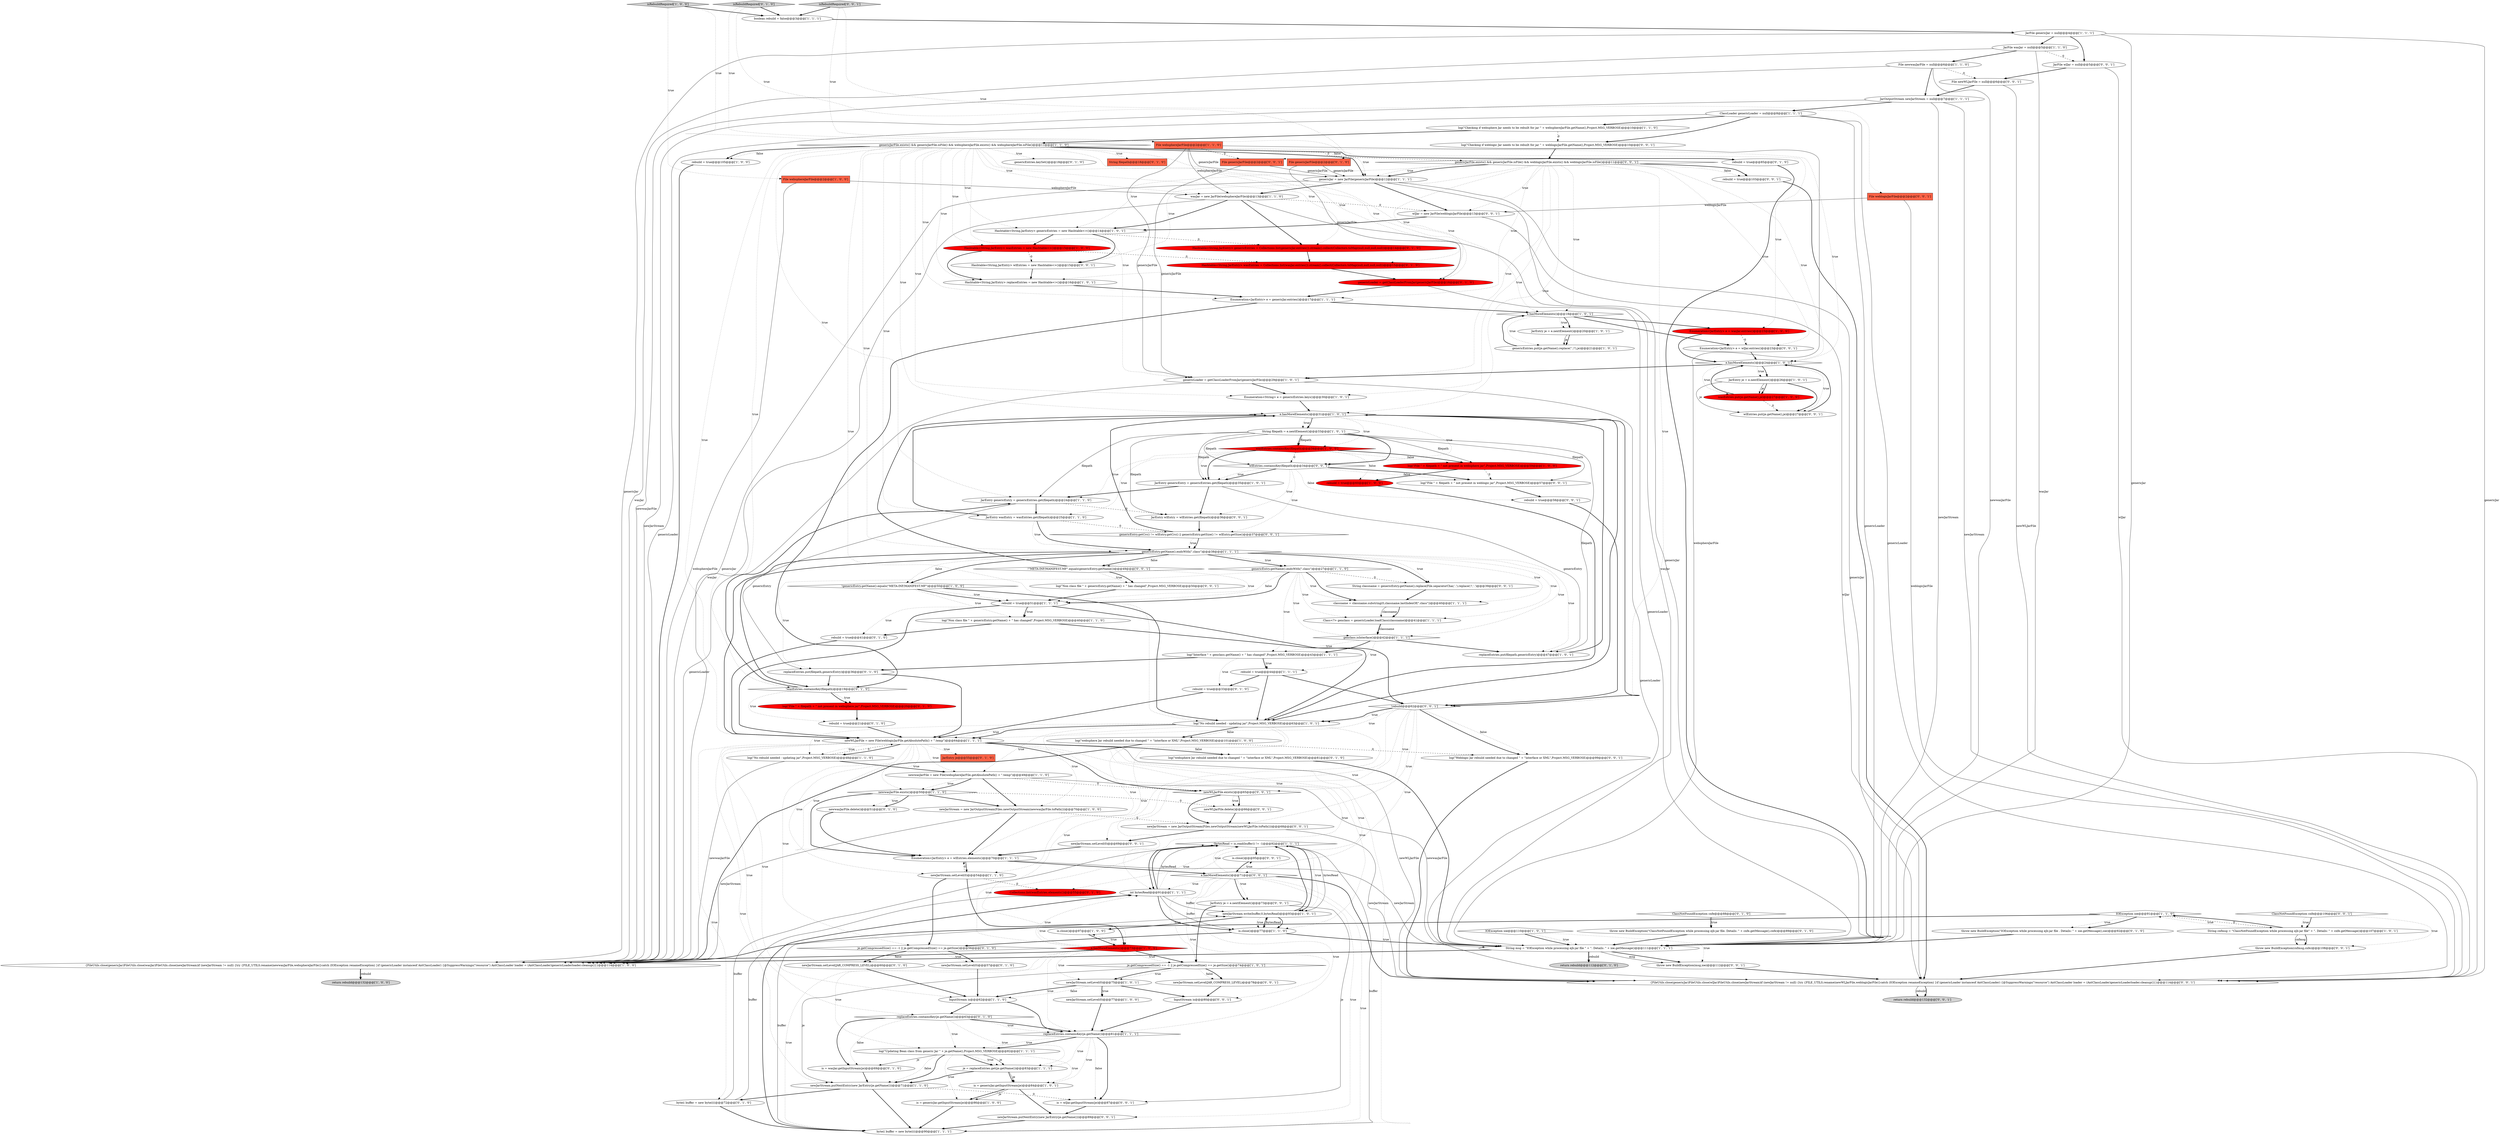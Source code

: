digraph {
27 [style = filled, label = "(bytesRead = is.read(buffer)) != -1@@@92@@@['1', '1', '1']", fillcolor = white, shape = diamond image = "AAA0AAABBB1BBB"];
142 [style = filled, label = "JarFile wlJar = null@@@5@@@['0', '0', '1']", fillcolor = white, shape = ellipse image = "AAA0AAABBB3BBB"];
48 [style = filled, label = "e.hasMoreElements()@@@18@@@['1', '0', '1']", fillcolor = white, shape = diamond image = "AAA0AAABBB1BBB"];
46 [style = filled, label = "log(\"Updating Bean class from generic Jar \" + je.getName(),Project.MSG_VERBOSE)@@@82@@@['1', '1', '1']", fillcolor = white, shape = ellipse image = "AAA0AAABBB1BBB"];
45 [style = filled, label = "!genericEntry.getName().equals(\"META-INF/MANIFEST.MF\")@@@50@@@['1', '0', '0']", fillcolor = white, shape = diamond image = "AAA0AAABBB1BBB"];
115 [style = filled, label = "rebuild = true@@@58@@@['0', '0', '1']", fillcolor = white, shape = ellipse image = "AAA0AAABBB3BBB"];
12 [style = filled, label = "log(\"websphere Jar rebuild needed due to changed \" + \"interface or XML\",Project.MSG_VERBOSE)@@@101@@@['1', '0', '0']", fillcolor = white, shape = ellipse image = "AAA0AAABBB1BBB"];
141 [style = filled, label = "rebuild = true@@@103@@@['0', '0', '1']", fillcolor = white, shape = ellipse image = "AAA0AAABBB3BBB"];
80 [style = filled, label = "rebuild = true@@@21@@@['0', '1', '0']", fillcolor = white, shape = ellipse image = "AAA0AAABBB2BBB"];
97 [style = filled, label = "replaceEntries.put(filepath,genericEntry)@@@36@@@['0', '1', '0']", fillcolor = white, shape = ellipse image = "AAA0AAABBB2BBB"];
6 [style = filled, label = "is = genericJar.getInputStream(je)@@@86@@@['1', '0', '0']", fillcolor = white, shape = ellipse image = "AAA0AAABBB1BBB"];
68 [style = filled, label = "File websphereJarFile@@@2@@@['1', '1', '0']", fillcolor = tomato, shape = box image = "AAA0AAABBB1BBB"];
24 [style = filled, label = "genericEntry.getName().endsWith(\".class\")@@@27@@@['1', '1', '0']", fillcolor = white, shape = diamond image = "AAA0AAABBB1BBB"];
113 [style = filled, label = "is = wlJar.getInputStream(je)@@@87@@@['0', '0', '1']", fillcolor = white, shape = ellipse image = "AAA0AAABBB3BBB"];
118 [style = filled, label = "throw new BuildException(msg,ioe)@@@112@@@['0', '0', '1']", fillcolor = white, shape = ellipse image = "AAA0AAABBB3BBB"];
13 [style = filled, label = "Enumeration<String> e = genericEntries.keys()@@@30@@@['1', '0', '1']", fillcolor = white, shape = ellipse image = "AAA0AAABBB1BBB"];
55 [style = filled, label = "String msg = \"IOException while processing ejb-jar file \" + \". Details: \" + ioe.getMessage()@@@111@@@['1', '1', '1']", fillcolor = white, shape = ellipse image = "AAA0AAABBB1BBB"];
59 [style = filled, label = "String cnfmsg = \"ClassNotFoundException while processing ejb-jar file\" + \". Details: \" + cnfe.getMessage()@@@107@@@['1', '0', '1']", fillcolor = white, shape = ellipse image = "AAA0AAABBB1BBB"];
76 [style = filled, label = "je = replaceEntries.get(je.getName())@@@83@@@['1', '1', '1']", fillcolor = white, shape = ellipse image = "AAA0AAABBB1BBB"];
104 [style = filled, label = "Collections.list(wasEntries.elements())@@@55@@@['0', '1', '0']", fillcolor = red, shape = ellipse image = "AAA1AAABBB2BBB"];
20 [style = filled, label = "replaceEntries.containsKey(je.getName())@@@81@@@['1', '1', '1']", fillcolor = white, shape = diamond image = "AAA0AAABBB1BBB"];
83 [style = filled, label = "Hashtable<String,JarEntry> wasEntries = Collections.list(wasJar.entries()).stream().collect(Collectors.toMap(null,null,null,null))@@@15@@@['0', '1', '0']", fillcolor = red, shape = ellipse image = "AAA1AAABBB2BBB"];
7 [style = filled, label = "JarFile wasJar = null@@@5@@@['1', '1', '0']", fillcolor = white, shape = ellipse image = "AAA0AAABBB1BBB"];
17 [style = filled, label = "log(\"Checking if websphere Jar needs to be rebuilt for jar \" + websphereJarFile.getName(),Project.MSG_VERBOSE)@@@10@@@['1', '1', '0']", fillcolor = white, shape = ellipse image = "AAA0AAABBB1BBB"];
34 [style = filled, label = "is = genericJar.getInputStream(je)@@@84@@@['1', '0', '1']", fillcolor = white, shape = ellipse image = "AAA0AAABBB1BBB"];
64 [style = filled, label = "newJarStream.putNextEntry(new JarEntry(je.getName()))@@@71@@@['1', '1', '0']", fillcolor = white, shape = ellipse image = "AAA0AAABBB1BBB"];
89 [style = filled, label = "byte(( buffer = new byte((((@@@72@@@['0', '1', '0']", fillcolor = white, shape = ellipse image = "AAA0AAABBB2BBB"];
47 [style = filled, label = "Hashtable<String,JarEntry> replaceEntries = new Hashtable<>()@@@16@@@['1', '0', '1']", fillcolor = white, shape = ellipse image = "AAA0AAABBB1BBB"];
79 [style = filled, label = "genericEntries.keySet()@@@18@@@['0', '1', '0']", fillcolor = white, shape = ellipse image = "AAA0AAABBB2BBB"];
102 [style = filled, label = "je.getCompressedSize() == -1 || je.getCompressedSize() == je.getSize()@@@56@@@['0', '1', '0']", fillcolor = white, shape = diamond image = "AAA0AAABBB2BBB"];
38 [style = filled, label = "log(\"Interface \" + genclass.getName() + \" has changed\",Project.MSG_VERBOSE)@@@43@@@['1', '1', '1']", fillcolor = white, shape = ellipse image = "AAA0AAABBB1BBB"];
66 [style = filled, label = "rebuild = true@@@60@@@['1', '0', '0']", fillcolor = red, shape = ellipse image = "AAA1AAABBB1BBB"];
82 [style = filled, label = "log(\"File \" + filepath + \" not present in websphere jar\",Project.MSG_VERBOSE)@@@20@@@['0', '1', '0']", fillcolor = red, shape = ellipse image = "AAA1AAABBB2BBB"];
40 [style = filled, label = "genclass.isInterface()@@@42@@@['1', '1', '1']", fillcolor = white, shape = diamond image = "AAA0AAABBB1BBB"];
32 [style = filled, label = "Hashtable<String,JarEntry> wasEntries = new Hashtable<>()@@@15@@@['1', '0', '0']", fillcolor = red, shape = ellipse image = "AAA1AAABBB1BBB"];
100 [style = filled, label = "genericLoader = getClassLoaderFromJar(genericJarFile)@@@16@@@['0', '1', '0']", fillcolor = red, shape = ellipse image = "AAA1AAABBB2BBB"];
117 [style = filled, label = "e.hasMoreElements()@@@71@@@['0', '0', '1']", fillcolor = white, shape = diamond image = "AAA0AAABBB3BBB"];
127 [style = filled, label = "throw new BuildException(cnfmsg,cnfe)@@@108@@@['0', '0', '1']", fillcolor = white, shape = ellipse image = "AAA0AAABBB3BBB"];
99 [style = filled, label = "String filepath@@@18@@@['0', '1', '0']", fillcolor = tomato, shape = box image = "AAA0AAABBB2BBB"];
128 [style = filled, label = "ClassNotFoundException cnfe@@@106@@@['0', '0', '1']", fillcolor = white, shape = diamond image = "AAA0AAABBB3BBB"];
2 [style = filled, label = "ClassLoader genericLoader = null@@@8@@@['1', '1', '1']", fillcolor = white, shape = ellipse image = "AAA0AAABBB1BBB"];
126 [style = filled, label = "wlEntries.containsKey(filepath)@@@34@@@['0', '0', '1']", fillcolor = white, shape = diamond image = "AAA0AAABBB3BBB"];
139 [style = filled, label = "String classname = genericEntry.getName().replace(File.separatorChar,'.').replace('/','.')@@@39@@@['0', '0', '1']", fillcolor = white, shape = ellipse image = "AAA0AAABBB3BBB"];
85 [style = filled, label = "throw new BuildException(\"IOException while processing ejb-jar file . Details: \" + ioe.getMessage(),ioe)@@@92@@@['0', '1', '0']", fillcolor = white, shape = ellipse image = "AAA0AAABBB2BBB"];
106 [style = filled, label = "InputStream is@@@80@@@['0', '0', '1']", fillcolor = white, shape = ellipse image = "AAA0AAABBB3BBB"];
96 [style = filled, label = "rebuild = true@@@41@@@['0', '1', '0']", fillcolor = white, shape = ellipse image = "AAA0AAABBB2BBB"];
98 [style = filled, label = "isRebuildRequired['0', '1', '0']", fillcolor = lightgray, shape = diamond image = "AAA0AAABBB2BBB"];
9 [style = filled, label = "Enumeration<JarEntry> e = genericJar.entries()@@@17@@@['1', '1', '1']", fillcolor = white, shape = ellipse image = "AAA0AAABBB1BBB"];
136 [style = filled, label = "log(\"File \" + filepath + \" not present in weblogic jar\",Project.MSG_VERBOSE)@@@57@@@['0', '0', '1']", fillcolor = white, shape = ellipse image = "AAA0AAABBB3BBB"];
50 [style = filled, label = "return rebuild@@@132@@@['1', '0', '0']", fillcolor = lightgray, shape = ellipse image = "AAA0AAABBB1BBB"];
21 [style = filled, label = "rebuild = true@@@44@@@['1', '1', '1']", fillcolor = white, shape = ellipse image = "AAA0AAABBB1BBB"];
143 [style = filled, label = "!rebuild@@@62@@@['0', '0', '1']", fillcolor = white, shape = diamond image = "AAA0AAABBB3BBB"];
91 [style = filled, label = "newJarStream.setLevel(JAR_COMPRESS_LEVEL)@@@60@@@['0', '1', '0']", fillcolor = white, shape = ellipse image = "AAA0AAABBB2BBB"];
35 [style = filled, label = "JarEntry genericEntry = genericEntries.get(filepath)@@@24@@@['1', '1', '0']", fillcolor = white, shape = ellipse image = "AAA0AAABBB1BBB"];
65 [style = filled, label = "boolean rebuild = false@@@3@@@['1', '1', '1']", fillcolor = white, shape = ellipse image = "AAA0AAABBB1BBB"];
101 [style = filled, label = "replaceEntries.containsKey(je.getName())@@@63@@@['0', '1', '0']", fillcolor = white, shape = diamond image = "AAA0AAABBB2BBB"];
5 [style = filled, label = "JarEntry genericEntry = genericEntries.get(filepath)@@@35@@@['1', '0', '1']", fillcolor = white, shape = ellipse image = "AAA0AAABBB1BBB"];
8 [style = filled, label = "is.close()@@@77@@@['1', '1', '0']", fillcolor = white, shape = ellipse image = "AAA0AAABBB1BBB"];
105 [style = filled, label = "newwasJarFile.delete()@@@51@@@['0', '1', '0']", fillcolor = white, shape = ellipse image = "AAA0AAABBB2BBB"];
54 [style = filled, label = "JarFile genericJar = null@@@4@@@['1', '1', '1']", fillcolor = white, shape = ellipse image = "AAA0AAABBB1BBB"];
94 [style = filled, label = "log(\"websphere Jar rebuild needed due to changed \" + \"interface or XML\",Project.MSG_VERBOSE)@@@81@@@['0', '1', '0']", fillcolor = white, shape = ellipse image = "AAA0AAABBB2BBB"];
63 [style = filled, label = "newwasJarFile.exists()@@@50@@@['1', '1', '0']", fillcolor = white, shape = diamond image = "AAA0AAABBB1BBB"];
107 [style = filled, label = "newJarStream.putNextEntry(new JarEntry(je.getName()))@@@89@@@['0', '0', '1']", fillcolor = white, shape = ellipse image = "AAA0AAABBB3BBB"];
132 [style = filled, label = "File genericJarFile@@@2@@@['0', '0', '1']", fillcolor = tomato, shape = box image = "AAA0AAABBB3BBB"];
130 [style = filled, label = "Hashtable<String,JarEntry> wlEntries = new Hashtable<>()@@@15@@@['0', '0', '1']", fillcolor = white, shape = ellipse image = "AAA0AAABBB3BBB"];
70 [style = filled, label = "e.hasMoreElements()@@@73@@@['1', '0', '0']", fillcolor = red, shape = diamond image = "AAA1AAABBB1BBB"];
90 [style = filled, label = "File genericJarFile@@@2@@@['0', '1', '0']", fillcolor = tomato, shape = box image = "AAA0AAABBB2BBB"];
120 [style = filled, label = "newJarStream = new JarOutputStream(Files.newOutputStream(newWLJarFile.toPath()))@@@68@@@['0', '0', '1']", fillcolor = white, shape = ellipse image = "AAA0AAABBB3BBB"];
23 [style = filled, label = "genericEntries.put(je.getName().replace('\','/'),je)@@@21@@@['1', '0', '1']", fillcolor = white, shape = ellipse image = "AAA0AAABBB1BBB"];
29 [style = filled, label = "e.hasMoreElements()@@@24@@@['1', '0', '1']", fillcolor = white, shape = diamond image = "AAA0AAABBB1BBB"];
3 [style = filled, label = "Enumeration<JarEntry> e = wasJar.entries()@@@23@@@['1', '0', '0']", fillcolor = red, shape = ellipse image = "AAA1AAABBB1BBB"];
28 [style = filled, label = "JarEntry je = e.nextElement()@@@20@@@['1', '0', '1']", fillcolor = white, shape = ellipse image = "AAA0AAABBB1BBB"];
1 [style = filled, label = "classname = classname.substring(0,classname.lastIndexOf(\".class\"))@@@40@@@['1', '1', '1']", fillcolor = white, shape = ellipse image = "AAA0AAABBB1BBB"];
92 [style = filled, label = "newJarStream.setLevel(0)@@@57@@@['0', '1', '0']", fillcolor = white, shape = ellipse image = "AAA0AAABBB2BBB"];
109 [style = filled, label = "File newWLJarFile = null@@@6@@@['0', '0', '1']", fillcolor = white, shape = ellipse image = "AAA0AAABBB3BBB"];
4 [style = filled, label = "isRebuildRequired['1', '0', '0']", fillcolor = lightgray, shape = diamond image = "AAA0AAABBB1BBB"];
36 [style = filled, label = "log(\"No rebuild needed - updating jar\",Project.MSG_VERBOSE)@@@48@@@['1', '1', '0']", fillcolor = white, shape = ellipse image = "AAA0AAABBB1BBB"];
51 [style = filled, label = "Hashtable<String,JarEntry> genericEntries = new Hashtable<>()@@@14@@@['1', '0', '1']", fillcolor = white, shape = ellipse image = "AAA0AAABBB1BBB"];
15 [style = filled, label = "log(\"Non class file \" + genericEntry.getName() + \" has changed\",Project.MSG_VERBOSE)@@@40@@@['1', '1', '0']", fillcolor = white, shape = ellipse image = "AAA0AAABBB1BBB"];
49 [style = filled, label = "genericEntry.getName().endsWith(\".class\")@@@38@@@['1', '1', '1']", fillcolor = white, shape = diamond image = "AAA0AAABBB1BBB"];
103 [style = filled, label = "!wasEntries.containsKey(filepath)@@@19@@@['0', '1', '0']", fillcolor = white, shape = diamond image = "AAA0AAABBB2BBB"];
67 [style = filled, label = "je.getCompressedSize() == -1 || je.getCompressedSize() == je.getSize()@@@74@@@['1', '0', '1']", fillcolor = white, shape = diamond image = "AAA0AAABBB1BBB"];
73 [style = filled, label = "Class<?> genclass = genericLoader.loadClass(classname)@@@41@@@['1', '1', '1']", fillcolor = white, shape = ellipse image = "AAA0AAABBB1BBB"];
84 [style = filled, label = "rebuild = true@@@85@@@['0', '1', '0']", fillcolor = white, shape = ellipse image = "AAA0AAABBB2BBB"];
110 [style = filled, label = "newJarStream.setLevel(JAR_COMPRESS_LEVEL)@@@78@@@['0', '0', '1']", fillcolor = white, shape = ellipse image = "AAA0AAABBB3BBB"];
114 [style = filled, label = "Enumeration<JarEntry> e = wlJar.entries()@@@23@@@['0', '0', '1']", fillcolor = white, shape = ellipse image = "AAA0AAABBB3BBB"];
123 [style = filled, label = "wlJar = new JarFile(weblogicJarFile)@@@13@@@['0', '0', '1']", fillcolor = white, shape = ellipse image = "AAA0AAABBB3BBB"];
140 [style = filled, label = "JarEntry je = e.nextElement()@@@73@@@['0', '0', '1']", fillcolor = white, shape = ellipse image = "AAA0AAABBB3BBB"];
124 [style = filled, label = "newJarStream.setLevel(0)@@@69@@@['0', '0', '1']", fillcolor = white, shape = ellipse image = "AAA0AAABBB3BBB"];
18 [style = filled, label = "String filepath = e.nextElement()@@@33@@@['1', '0', '1']", fillcolor = white, shape = ellipse image = "AAA0AAABBB1BBB"];
26 [style = filled, label = "newJarStream.setLevel(0)@@@54@@@['1', '1', '0']", fillcolor = white, shape = ellipse image = "AAA0AAABBB1BBB"];
30 [style = filled, label = "File websphereJarFile@@@2@@@['1', '0', '0']", fillcolor = tomato, shape = box image = "AAA0AAABBB1BBB"];
16 [style = filled, label = "byte(( buffer = new byte((((@@@90@@@['1', '1', '1']", fillcolor = white, shape = ellipse image = "AAA0AAABBB1BBB"];
75 [style = filled, label = "newJarStream.setLevel(0)@@@75@@@['1', '0', '1']", fillcolor = white, shape = ellipse image = "AAA0AAABBB1BBB"];
22 [style = filled, label = "{FileUtils.close(genericJar)FileUtils.close(wasJar)FileUtils.close(newJarStream)if (newJarStream != null) {try {FILE_UTILS.rename(newwasJarFile,websphereJarFile)}catch (IOException renameException) }if (genericLoader instanceof AntClassLoader) {@SuppressWarnings(\"resource\") AntClassLoader loader = (AntClassLoader)genericLoaderloader.cleanup()}}@@@114@@@['1', '0', '0']", fillcolor = white, shape = ellipse image = "AAA0AAABBB1BBB"];
95 [style = filled, label = "throw new BuildException(\"ClassNotFoundException while processing ejb-jar file. Details: \" + cnfe.getMessage(),cnfe)@@@89@@@['0', '1', '0']", fillcolor = white, shape = ellipse image = "AAA0AAABBB2BBB"];
52 [style = filled, label = "int bytesRead@@@91@@@['1', '1', '1']", fillcolor = white, shape = ellipse image = "AAA0AAABBB1BBB"];
56 [style = filled, label = "InputStream is@@@62@@@['1', '1', '0']", fillcolor = white, shape = ellipse image = "AAA0AAABBB1BBB"];
133 [style = filled, label = "isRebuildRequired['0', '0', '1']", fillcolor = lightgray, shape = diamond image = "AAA0AAABBB3BBB"];
131 [style = filled, label = "genericEntry.getCrc() != wlEntry.getCrc() || genericEntry.getSize() != wlEntry.getSize()@@@37@@@['0', '0', '1']", fillcolor = white, shape = diamond image = "AAA0AAABBB3BBB"];
86 [style = filled, label = "ClassNotFoundException cnfe@@@88@@@['0', '1', '0']", fillcolor = white, shape = diamond image = "AAA0AAABBB2BBB"];
87 [style = filled, label = "JarEntry je@@@55@@@['0', '1', '0']", fillcolor = tomato, shape = box image = "AAA0AAABBB2BBB"];
88 [style = filled, label = "return rebuild@@@112@@@['0', '1', '0']", fillcolor = lightgray, shape = ellipse image = "AAA0AAABBB2BBB"];
116 [style = filled, label = "File weblogicJarFile@@@2@@@['0', '0', '1']", fillcolor = tomato, shape = box image = "AAA0AAABBB3BBB"];
39 [style = filled, label = "newwasJarFile = new File(websphereJarFile.getAbsolutePath() + \".temp\")@@@49@@@['1', '1', '0']", fillcolor = white, shape = ellipse image = "AAA0AAABBB1BBB"];
19 [style = filled, label = "newJarStream = new JarOutputStream(Files.newOutputStream(newwasJarFile.toPath()))@@@70@@@['1', '0', '0']", fillcolor = white, shape = ellipse image = "AAA0AAABBB1BBB"];
77 [style = filled, label = "newJarStream.setLevel(0)@@@77@@@['1', '0', '0']", fillcolor = white, shape = ellipse image = "AAA0AAABBB1BBB"];
58 [style = filled, label = "genericJarFile.exists() && genericJarFile.isFile() && websphereJarFile.exists() && websphereJarFile.isFile()@@@11@@@['1', '1', '0']", fillcolor = white, shape = diamond image = "AAA0AAABBB1BBB"];
137 [style = filled, label = "is.close()@@@95@@@['0', '0', '1']", fillcolor = white, shape = ellipse image = "AAA0AAABBB3BBB"];
10 [style = filled, label = "genericLoader = getClassLoaderFromJar(genericJarFile)@@@29@@@['1', '0', '1']", fillcolor = white, shape = ellipse image = "AAA0AAABBB1BBB"];
14 [style = filled, label = "wasEntries.containsKey(filepath)@@@34@@@['1', '0', '0']", fillcolor = red, shape = diamond image = "AAA1AAABBB1BBB"];
72 [style = filled, label = "wasJar = new JarFile(websphereJarFile)@@@13@@@['1', '1', '0']", fillcolor = white, shape = ellipse image = "AAA0AAABBB1BBB"];
62 [style = filled, label = "JarEntry wasEntry = wasEntries.get(filepath)@@@25@@@['1', '1', '0']", fillcolor = white, shape = ellipse image = "AAA0AAABBB1BBB"];
42 [style = filled, label = "rebuild = true@@@51@@@['1', '1', '1']", fillcolor = white, shape = ellipse image = "AAA0AAABBB1BBB"];
135 [style = filled, label = "newWLJarFile.exists()@@@65@@@['0', '0', '1']", fillcolor = white, shape = diamond image = "AAA0AAABBB3BBB"];
125 [style = filled, label = "log(\"Checking if weblogic Jar needs to be rebuilt for jar \" + weblogicJarFile.getName(),Project.MSG_VERBOSE)@@@10@@@['0', '0', '1']", fillcolor = white, shape = ellipse image = "AAA0AAABBB3BBB"];
31 [style = filled, label = "newWLJarFile = new File(weblogicJarFile.getAbsolutePath() + \".temp\")@@@64@@@['1', '1', '1']", fillcolor = white, shape = ellipse image = "AAA0AAABBB1BBB"];
71 [style = filled, label = "IOException ioe@@@110@@@['1', '0', '1']", fillcolor = white, shape = diamond image = "AAA0AAABBB1BBB"];
108 [style = filled, label = "log(\"Weblogic Jar rebuild needed due to changed \" + \"interface or XML\",Project.MSG_VERBOSE)@@@99@@@['0', '0', '1']", fillcolor = white, shape = ellipse image = "AAA0AAABBB3BBB"];
53 [style = filled, label = "rebuild = true@@@105@@@['1', '0', '0']", fillcolor = white, shape = ellipse image = "AAA0AAABBB1BBB"];
57 [style = filled, label = "newJarStream.write(buffer,0,bytesRead)@@@93@@@['1', '0', '1']", fillcolor = white, shape = ellipse image = "AAA0AAABBB1BBB"];
93 [style = filled, label = "rebuild = true@@@33@@@['0', '1', '0']", fillcolor = white, shape = ellipse image = "AAA0AAABBB2BBB"];
69 [style = filled, label = "log(\"No rebuild needed - updating jar\",Project.MSG_VERBOSE)@@@63@@@['1', '0', '1']", fillcolor = white, shape = ellipse image = "AAA0AAABBB1BBB"];
37 [style = filled, label = "File newwasJarFile = null@@@6@@@['1', '1', '0']", fillcolor = white, shape = ellipse image = "AAA0AAABBB1BBB"];
11 [style = filled, label = "Enumeration<JarEntry> e = wlEntries.elements()@@@70@@@['1', '1', '1']", fillcolor = white, shape = ellipse image = "AAA0AAABBB1BBB"];
41 [style = filled, label = "JarEntry je = e.nextElement()@@@26@@@['1', '0', '1']", fillcolor = white, shape = ellipse image = "AAA0AAABBB1BBB"];
111 [style = filled, label = "log(\"Non class file \" + genericEntry.getName() + \" has changed\",Project.MSG_VERBOSE)@@@50@@@['0', '0', '1']", fillcolor = white, shape = ellipse image = "AAA0AAABBB3BBB"];
129 [style = filled, label = "genericJarFile.exists() && genericJarFile.isFile() && weblogicJarFile.exists() && weblogicJarFile.isFile()@@@11@@@['0', '0', '1']", fillcolor = white, shape = diamond image = "AAA0AAABBB3BBB"];
112 [style = filled, label = "return rebuild@@@132@@@['0', '0', '1']", fillcolor = lightgray, shape = ellipse image = "AAA0AAABBB3BBB"];
74 [style = filled, label = "log(\"File \" + filepath + \" not present in websphere jar\",Project.MSG_VERBOSE)@@@59@@@['1', '0', '0']", fillcolor = red, shape = ellipse image = "AAA1AAABBB1BBB"];
122 [style = filled, label = "newWLJarFile.delete()@@@66@@@['0', '0', '1']", fillcolor = white, shape = ellipse image = "AAA0AAABBB3BBB"];
43 [style = filled, label = "is.close()@@@97@@@['1', '0', '0']", fillcolor = white, shape = ellipse image = "AAA0AAABBB1BBB"];
44 [style = filled, label = "genericJar = new JarFile(genericJarFile)@@@12@@@['1', '1', '1']", fillcolor = white, shape = ellipse image = "AAA0AAABBB1BBB"];
138 [style = filled, label = "JarEntry wlEntry = wlEntries.get(filepath)@@@36@@@['0', '0', '1']", fillcolor = white, shape = ellipse image = "AAA0AAABBB3BBB"];
119 [style = filled, label = "{FileUtils.close(genericJar)FileUtils.close(wlJar)FileUtils.close(newJarStream)if (newJarStream != null) {try {FILE_UTILS.rename(newWLJarFile,weblogicJarFile)}catch (IOException renameException) }if (genericLoader instanceof AntClassLoader) {@SuppressWarnings(\"resource\") AntClassLoader loader = (AntClassLoader)genericLoaderloader.cleanup()}}@@@114@@@['0', '0', '1']", fillcolor = white, shape = ellipse image = "AAA0AAABBB3BBB"];
78 [style = filled, label = "Hashtable<String,JarEntry> genericEntries = Collections.list(genericJar.entries()).stream().collect(Collectors.toMap(null,null,null,null))@@@14@@@['0', '1', '0']", fillcolor = red, shape = ellipse image = "AAA1AAABBB2BBB"];
134 [style = filled, label = "!\"META-INF/MANIFEST.MF\".equals(genericEntry.getName())@@@49@@@['0', '0', '1']", fillcolor = white, shape = diamond image = "AAA0AAABBB3BBB"];
121 [style = filled, label = "wlEntries.put(je.getName(),je)@@@27@@@['0', '0', '1']", fillcolor = white, shape = ellipse image = "AAA0AAABBB3BBB"];
25 [style = filled, label = "replaceEntries.put(filepath,genericEntry)@@@47@@@['1', '0', '1']", fillcolor = white, shape = ellipse image = "AAA0AAABBB1BBB"];
33 [style = filled, label = "JarOutputStream newJarStream = null@@@7@@@['1', '1', '1']", fillcolor = white, shape = ellipse image = "AAA0AAABBB1BBB"];
60 [style = filled, label = "IOException ioe@@@91@@@['1', '1', '0']", fillcolor = white, shape = diamond image = "AAA0AAABBB1BBB"];
61 [style = filled, label = "wasEntries.put(je.getName(),je)@@@27@@@['1', '0', '0']", fillcolor = red, shape = ellipse image = "AAA1AAABBB1BBB"];
0 [style = filled, label = "e.hasMoreElements()@@@31@@@['1', '0', '1']", fillcolor = white, shape = diamond image = "AAA0AAABBB1BBB"];
81 [style = filled, label = "is = wasJar.getInputStream(je)@@@69@@@['0', '1', '0']", fillcolor = white, shape = ellipse image = "AAA0AAABBB2BBB"];
47->9 [style = bold, label=""];
75->56 [style = bold, label=""];
49->134 [style = bold, label=""];
39->19 [style = bold, label=""];
70->67 [style = bold, label=""];
31->56 [style = dotted, label="true"];
54->22 [style = solid, label="genericJar"];
45->15 [style = dotted, label="true"];
24->97 [style = dotted, label="true"];
60->59 [style = dashed, label="0"];
76->64 [style = bold, label=""];
38->93 [style = dotted, label="true"];
105->11 [style = bold, label=""];
28->23 [style = solid, label="je"];
129->10 [style = dotted, label="true"];
24->73 [style = dotted, label="true"];
21->143 [style = bold, label=""];
51->32 [style = bold, label=""];
125->129 [style = bold, label=""];
58->99 [style = dotted, label="true"];
55->118 [style = bold, label=""];
62->49 [style = bold, label=""];
117->119 [style = bold, label=""];
58->51 [style = dotted, label="true"];
1->73 [style = solid, label="classname"];
113->107 [style = bold, label=""];
69->36 [style = dotted, label="true"];
69->12 [style = bold, label=""];
43->70 [style = bold, label=""];
20->113 [style = dotted, label="false"];
37->109 [style = dashed, label="0"];
60->85 [style = dotted, label="true"];
127->119 [style = bold, label=""];
143->69 [style = bold, label=""];
143->31 [style = dotted, label="true"];
126->115 [style = dotted, label="false"];
42->96 [style = dotted, label="true"];
7->37 [style = bold, label=""];
129->141 [style = bold, label=""];
58->47 [style = dotted, label="true"];
63->122 [style = dashed, label="0"];
129->47 [style = dotted, label="true"];
62->0 [style = bold, label=""];
58->48 [style = dotted, label="true"];
26->70 [style = bold, label=""];
23->48 [style = bold, label=""];
66->69 [style = bold, label=""];
58->129 [style = dashed, label="0"];
91->56 [style = bold, label=""];
95->55 [style = bold, label=""];
4->68 [style = dotted, label="true"];
49->31 [style = bold, label=""];
14->74 [style = dotted, label="false"];
32->130 [style = dashed, label="0"];
101->20 [style = bold, label=""];
56->101 [style = bold, label=""];
122->120 [style = bold, label=""];
106->20 [style = bold, label=""];
27->137 [style = bold, label=""];
58->53 [style = dotted, label="false"];
36->22 [style = solid, label="newwasJarFile"];
75->106 [style = bold, label=""];
44->72 [style = bold, label=""];
1->73 [style = bold, label=""];
54->119 [style = solid, label="genericJar"];
41->121 [style = solid, label="je"];
39->135 [style = dashed, label="0"];
80->31 [style = bold, label=""];
90->44 [style = solid, label="genericJarFile"];
83->100 [style = bold, label=""];
31->119 [style = solid, label="newWLJarFile"];
49->73 [style = dotted, label="true"];
143->108 [style = bold, label=""];
42->15 [style = dotted, label="true"];
0->69 [style = bold, label=""];
96->31 [style = bold, label=""];
24->1 [style = bold, label=""];
141->119 [style = bold, label=""];
11->117 [style = bold, label=""];
5->35 [style = bold, label=""];
33->2 [style = bold, label=""];
129->143 [style = dotted, label="true"];
77->20 [style = bold, label=""];
142->109 [style = bold, label=""];
32->83 [style = dashed, label="0"];
138->131 [style = bold, label=""];
62->49 [style = dotted, label="true"];
20->46 [style = bold, label=""];
18->35 [style = solid, label="filepath"];
51->78 [style = dashed, label="0"];
39->63 [style = dotted, label="true"];
2->125 [style = bold, label=""];
75->77 [style = dotted, label="true"];
33->55 [style = solid, label="newJarStream"];
70->57 [style = dotted, label="true"];
100->9 [style = bold, label=""];
5->25 [style = solid, label="genericEntry"];
6->16 [style = bold, label=""];
135->122 [style = bold, label=""];
72->51 [style = bold, label=""];
103->82 [style = dotted, label="true"];
56->20 [style = bold, label=""];
68->72 [style = solid, label="websphereJarFile"];
14->35 [style = dotted, label="true"];
55->118 [style = solid, label="msg"];
35->138 [style = dashed, label="0"];
26->102 [style = bold, label=""];
132->10 [style = solid, label="genericJarFile"];
48->3 [style = bold, label=""];
16->52 [style = bold, label=""];
134->111 [style = dotted, label="true"];
107->16 [style = bold, label=""];
140->67 [style = bold, label=""];
36->31 [style = dashed, label="0"];
57->8 [style = solid, label="bytesRead"];
57->8 [style = bold, label=""];
70->75 [style = dotted, label="true"];
103->35 [style = bold, label=""];
58->32 [style = dotted, label="true"];
35->97 [style = solid, label="genericEntry"];
126->131 [style = dotted, label="true"];
117->20 [style = dotted, label="true"];
10->119 [style = solid, label="genericLoader"];
4->30 [style = dotted, label="true"];
31->104 [style = dotted, label="true"];
129->123 [style = dotted, label="true"];
129->114 [style = dotted, label="true"];
46->76 [style = bold, label=""];
102->91 [style = dotted, label="false"];
58->9 [style = dotted, label="true"];
45->42 [style = dotted, label="true"];
5->138 [style = bold, label=""];
31->39 [style = dotted, label="true"];
76->34 [style = bold, label=""];
75->56 [style = dotted, label="false"];
30->22 [style = solid, label="websphereJarFile"];
59->60 [style = bold, label=""];
60->85 [style = bold, label=""];
24->139 [style = dashed, label="0"];
90->100 [style = solid, label="genericJarFile"];
120->119 [style = solid, label="newJarStream"];
129->29 [style = dotted, label="true"];
49->139 [style = bold, label=""];
48->28 [style = dotted, label="true"];
33->22 [style = solid, label="newJarStream"];
46->64 [style = dotted, label="false"];
100->55 [style = solid, label="genericLoader"];
118->119 [style = bold, label=""];
52->57 [style = solid, label="buffer"];
128->59 [style = dotted, label="true"];
115->143 [style = bold, label=""];
72->123 [style = dashed, label="0"];
8->55 [style = bold, label=""];
48->28 [style = bold, label=""];
11->26 [style = bold, label=""];
10->22 [style = solid, label="genericLoader"];
0->143 [style = bold, label=""];
61->121 [style = dashed, label="0"];
49->45 [style = bold, label=""];
124->11 [style = bold, label=""];
71->55 [style = dotted, label="true"];
54->7 [style = bold, label=""];
126->136 [style = dotted, label="false"];
58->84 [style = dotted, label="false"];
7->22 [style = solid, label="wasJar"];
101->20 [style = dotted, label="true"];
117->67 [style = dotted, label="true"];
89->16 [style = bold, label=""];
70->67 [style = dotted, label="true"];
17->58 [style = bold, label=""];
117->106 [style = dotted, label="true"];
81->64 [style = bold, label=""];
86->95 [style = dotted, label="true"];
101->81 [style = bold, label=""];
36->39 [style = bold, label=""];
114->29 [style = bold, label=""];
31->8 [style = dotted, label="true"];
142->119 [style = solid, label="wlJar"];
27->52 [style = bold, label=""];
74->66 [style = bold, label=""];
58->0 [style = dotted, label="true"];
58->53 [style = bold, label=""];
129->141 [style = dotted, label="false"];
109->119 [style = solid, label="newWLJarFile"];
44->55 [style = solid, label="genericJar"];
24->42 [style = bold, label=""];
18->25 [style = solid, label="filepath"];
117->16 [style = dotted, label="true"];
69->12 [style = dotted, label="false"];
41->61 [style = solid, label="je"];
46->81 [style = solid, label="je"];
24->1 [style = dotted, label="true"];
49->134 [style = dotted, label="false"];
69->31 [style = dotted, label="true"];
29->41 [style = bold, label=""];
132->44 [style = solid, label="genericJarFile"];
9->103 [style = bold, label=""];
51->130 [style = bold, label=""];
123->51 [style = bold, label=""];
7->55 [style = solid, label="wasJar"];
116->123 [style = solid, label="weblogicJarFile"];
73->40 [style = solid, label="classname"];
45->69 [style = bold, label=""];
53->22 [style = bold, label=""];
136->115 [style = bold, label=""];
31->16 [style = dotted, label="true"];
20->76 [style = dotted, label="true"];
18->14 [style = solid, label="filepath"];
21->69 [style = bold, label=""];
49->25 [style = dotted, label="true"];
14->74 [style = bold, label=""];
130->47 [style = bold, label=""];
64->113 [style = dashed, label="0"];
27->57 [style = bold, label=""];
134->0 [style = bold, label=""];
117->27 [style = dotted, label="true"];
129->0 [style = dotted, label="true"];
31->135 [style = bold, label=""];
34->6 [style = bold, label=""];
31->101 [style = dotted, label="true"];
135->122 [style = dotted, label="true"];
38->21 [style = bold, label=""];
34->107 [style = bold, label=""];
14->66 [style = dotted, label="false"];
18->5 [style = solid, label="filepath"];
117->52 [style = dotted, label="true"];
46->6 [style = dotted, label="true"];
70->27 [style = dotted, label="true"];
18->14 [style = bold, label=""];
102->92 [style = dotted, label="true"];
52->8 [style = bold, label=""];
2->119 [style = solid, label="genericLoader"];
65->54 [style = bold, label=""];
52->27 [style = bold, label=""];
31->89 [style = dotted, label="true"];
116->119 [style = solid, label="weblogicJarFile"];
40->25 [style = bold, label=""];
60->22 [style = bold, label=""];
58->83 [style = dotted, label="true"];
64->16 [style = bold, label=""];
58->62 [style = dotted, label="true"];
131->49 [style = dotted, label="true"];
70->43 [style = dotted, label="true"];
40->38 [style = bold, label=""];
128->127 [style = dotted, label="true"];
68->10 [style = solid, label="genericJarFile"];
49->24 [style = bold, label=""];
129->13 [style = dotted, label="true"];
134->42 [style = dotted, label="true"];
31->102 [style = dotted, label="true"];
109->33 [style = bold, label=""];
49->40 [style = dotted, label="true"];
68->55 [style = solid, label="websphereJarFile"];
17->125 [style = dashed, label="0"];
133->65 [style = bold, label=""];
73->40 [style = bold, label=""];
37->33 [style = bold, label=""];
8->57 [style = bold, label=""];
20->34 [style = dotted, label="true"];
12->22 [style = bold, label=""];
58->3 [style = dotted, label="true"];
42->15 [style = bold, label=""];
59->60 [style = dotted, label="true"];
18->74 [style = solid, label="filepath"];
117->140 [style = dotted, label="true"];
70->46 [style = dotted, label="true"];
52->27 [style = solid, label="bytesRead"];
31->63 [style = dotted, label="true"];
89->52 [style = solid, label="buffer"];
27->57 [style = dotted, label="true"];
22->50 [style = bold, label=""];
42->31 [style = bold, label=""];
4->65 [style = bold, label=""];
29->121 [style = dotted, label="true"];
131->0 [style = bold, label=""];
74->136 [style = dashed, label="0"];
129->130 [style = dotted, label="true"];
58->13 [style = dotted, label="true"];
31->64 [style = dotted, label="true"];
49->1 [style = dotted, label="true"];
0->14 [style = dotted, label="true"];
70->16 [style = dotted, label="true"];
61->29 [style = bold, label=""];
11->55 [style = solid, label="newJarStream"];
3->29 [style = bold, label=""];
19->22 [style = solid, label="newJarStream"];
97->103 [style = bold, label=""];
129->51 [style = dotted, label="true"];
143->11 [style = dotted, label="true"];
103->80 [style = dotted, label="true"];
119->112 [style = solid, label="rebuild"];
126->5 [style = bold, label=""];
30->72 [style = solid, label="websphereJarFile"];
0->18 [style = dotted, label="true"];
70->52 [style = dotted, label="true"];
68->44 [style = solid, label="genericJarFile"];
31->36 [style = bold, label=""];
62->131 [style = dashed, label="0"];
69->70 [style = dotted, label="true"];
117->137 [style = dotted, label="true"];
58->31 [style = dotted, label="true"];
34->6 [style = solid, label="je"];
2->22 [style = solid, label="genericLoader"];
31->52 [style = dotted, label="true"];
28->23 [style = bold, label=""];
76->34 [style = solid, label="je"];
64->89 [style = bold, label=""];
29->10 [style = bold, label=""];
143->117 [style = dotted, label="true"];
24->40 [style = dotted, label="true"];
58->29 [style = dotted, label="true"];
14->5 [style = bold, label=""];
46->76 [style = dotted, label="true"];
44->119 [style = solid, label="genericJar"];
44->22 [style = solid, label="genericJar"];
143->124 [style = dotted, label="true"];
54->55 [style = solid, label="genericJar"];
15->69 [style = bold, label=""];
67->75 [style = dotted, label="true"];
40->21 [style = dotted, label="true"];
46->76 [style = solid, label="je"];
39->55 [style = solid, label="newwasJarFile"];
78->83 [style = bold, label=""];
126->136 [style = bold, label=""];
123->119 [style = solid, label="wlJar"];
14->62 [style = dotted, label="true"];
126->5 [style = dotted, label="true"];
55->22 [style = bold, label=""];
67->110 [style = bold, label=""];
58->44 [style = bold, label=""];
72->78 [style = bold, label=""];
19->120 [style = dashed, label="0"];
46->34 [style = dotted, label="true"];
24->38 [style = dotted, label="true"];
31->87 [style = dotted, label="true"];
117->140 [style = bold, label=""];
32->47 [style = bold, label=""];
69->39 [style = dotted, label="true"];
101->46 [style = dotted, label="true"];
33->119 [style = solid, label="newJarStream"];
35->62 [style = bold, label=""];
31->94 [style = bold, label=""];
58->72 [style = dotted, label="true"];
120->124 [style = bold, label=""];
48->23 [style = dotted, label="true"];
140->113 [style = solid, label="je"];
31->36 [style = dotted, label="true"];
86->95 [style = bold, label=""];
93->31 [style = bold, label=""];
41->121 [style = bold, label=""];
117->107 [style = dotted, label="true"];
89->27 [style = solid, label="buffer"];
98->65 [style = bold, label=""];
19->11 [style = bold, label=""];
67->110 [style = dotted, label="false"];
58->10 [style = dotted, label="true"];
126->138 [style = dotted, label="true"];
70->20 [style = dotted, label="true"];
8->102 [style = bold, label=""];
18->138 [style = solid, label="filepath"];
20->113 [style = bold, label=""];
108->119 [style = bold, label=""];
49->45 [style = dotted, label="false"];
48->114 [style = bold, label=""];
38->21 [style = dotted, label="true"];
16->27 [style = solid, label="buffer"];
54->142 [style = bold, label=""];
137->117 [style = bold, label=""];
52->8 [style = solid, label="buffer"];
119->112 [style = bold, label=""];
92->56 [style = bold, label=""];
29->61 [style = dotted, label="true"];
59->127 [style = bold, label=""];
103->82 [style = bold, label=""];
45->42 [style = bold, label=""];
58->78 [style = dotted, label="true"];
98->68 [style = dotted, label="true"];
75->77 [style = bold, label=""];
58->84 [style = bold, label=""];
129->48 [style = dotted, label="true"];
2->55 [style = solid, label="genericLoader"];
69->26 [style = dotted, label="true"];
3->114 [style = dashed, label="0"];
128->59 [style = bold, label=""];
143->120 [style = dotted, label="true"];
49->103 [style = bold, label=""];
63->105 [style = dotted, label="true"];
101->81 [style = dotted, label="false"];
44->123 [style = bold, label=""];
9->48 [style = bold, label=""];
38->97 [style = bold, label=""];
31->11 [style = dotted, label="true"];
49->139 [style = dotted, label="true"];
29->41 [style = dotted, label="true"];
18->136 [style = solid, label="filepath"];
102->91 [style = bold, label=""];
85->55 [style = bold, label=""];
69->11 [style = dotted, label="true"];
69->31 [style = bold, label=""];
41->61 [style = bold, label=""];
58->103 [style = dotted, label="true"];
71->55 [style = bold, label=""];
131->49 [style = bold, label=""];
26->11 [style = dashed, label="0"];
72->22 [style = solid, label="wasJar"];
27->57 [style = solid, label="bytesRead"];
59->127 [style = solid, label="cnfmsg"];
58->100 [style = dotted, label="true"];
18->126 [style = solid, label="filepath"];
139->1 [style = bold, label=""];
143->135 [style = dotted, label="true"];
55->88 [style = bold, label=""];
70->22 [style = bold, label=""];
57->8 [style = dotted, label="true"];
129->44 [style = dotted, label="true"];
63->105 [style = bold, label=""];
13->0 [style = bold, label=""];
2->17 [style = bold, label=""];
25->0 [style = bold, label=""];
63->11 [style = bold, label=""];
129->9 [style = dotted, label="true"];
21->93 [style = bold, label=""];
84->55 [style = bold, label=""];
67->75 [style = bold, label=""];
101->76 [style = dotted, label="true"];
67->64 [style = solid, label="je"];
58->79 [style = dotted, label="true"];
102->92 [style = bold, label=""];
133->132 [style = dotted, label="true"];
40->38 [style = dotted, label="true"];
133->116 [style = dotted, label="true"];
12->108 [style = dashed, label="0"];
71->118 [style = dotted, label="true"];
16->57 [style = solid, label="buffer"];
18->126 [style = bold, label=""];
14->5 [style = dotted, label="true"];
20->46 [style = dotted, label="true"];
37->22 [style = solid, label="newwasJarFile"];
10->13 [style = bold, label=""];
58->49 [style = dotted, label="true"];
134->111 [style = bold, label=""];
135->120 [style = bold, label=""];
24->42 [style = dotted, label="false"];
57->43 [style = bold, label=""];
0->18 [style = bold, label=""];
55->88 [style = solid, label="rebuild"];
129->44 [style = bold, label=""];
121->29 [style = bold, label=""];
143->108 [style = dotted, label="false"];
0->126 [style = dotted, label="true"];
39->63 [style = bold, label=""];
94->55 [style = bold, label=""];
42->143 [style = bold, label=""];
82->80 [style = bold, label=""];
110->106 [style = bold, label=""];
46->64 [style = bold, label=""];
14->126 [style = dashed, label="0"];
143->69 [style = dotted, label="true"];
63->19 [style = bold, label=""];
58->35 [style = dotted, label="true"];
52->27 [style = dotted, label="true"];
26->104 [style = dashed, label="0"];
58->44 [style = dotted, label="true"];
97->31 [style = bold, label=""];
68->132 [style = dashed, label="0"];
57->27 [style = bold, label=""];
72->55 [style = solid, label="wasJar"];
7->142 [style = dashed, label="0"];
69->19 [style = dotted, label="true"];
31->26 [style = dotted, label="true"];
49->24 [style = dotted, label="true"];
15->96 [style = bold, label=""];
22->50 [style = solid, label="rebuild"];
31->94 [style = dotted, label="false"];
98->90 [style = dotted, label="true"];
58->69 [style = dotted, label="true"];
37->55 [style = solid, label="newwasJarFile"];
111->42 [style = bold, label=""];
}

